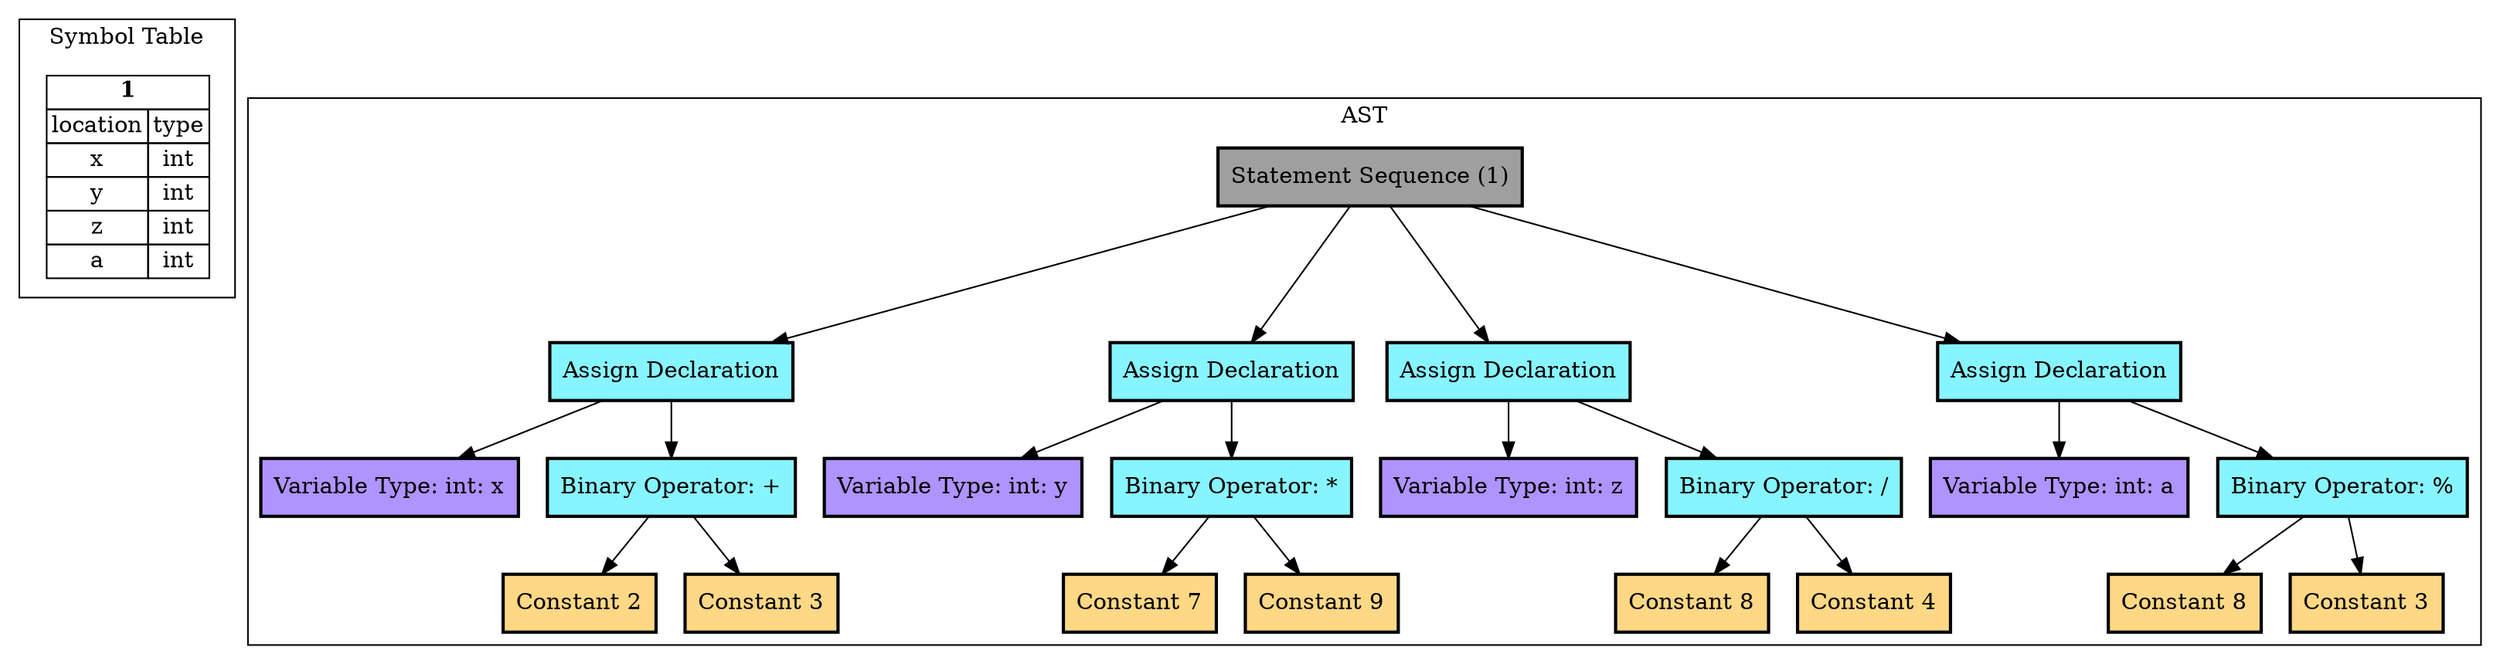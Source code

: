 Digraph G { 
	subgraph cluster_0 {
		tbl1 [
			shape=plaintext
			label=<
				<table border='0' cellborder='1' cellspacing='0'>
					<tr><td colspan="2"><b>1</b></td></tr>
					<tr><td>location</td><td>type</td></tr>
					<tr><td>x</td><td>int</td></tr>
					<tr><td>y</td><td>int</td></tr>
					<tr><td>z</td><td>int</td></tr>
					<tr><td>a</td><td>int</td></tr>
				</table>
			>];
		label = "Symbol Table";
	}
subgraph cluster_1 {
node [style=filled, shape=rectangle, penwidth=2];
1[label="Statement Sequence (1)", fillcolor="#9f9f9f"] 
2[label="Assign Declaration", fillcolor="#87f5ff"] 
3[label="Variable Type: int: x", fillcolor="#af93ff"] 
4[label="Binary Operator: +", fillcolor="#87f5ff"] 
5[label="Constant 2", fillcolor="#FFD885"] 
6[label="Constant 3", fillcolor="#FFD885"] 
7[label="Assign Declaration", fillcolor="#87f5ff"] 
8[label="Variable Type: int: y", fillcolor="#af93ff"] 
9[label="Binary Operator: *", fillcolor="#87f5ff"] 
10[label="Constant 7", fillcolor="#FFD885"] 
11[label="Constant 9", fillcolor="#FFD885"] 
12[label="Assign Declaration", fillcolor="#87f5ff"] 
13[label="Variable Type: int: z", fillcolor="#af93ff"] 
14[label="Binary Operator: /", fillcolor="#87f5ff"] 
15[label="Constant 8", fillcolor="#FFD885"] 
16[label="Constant 4", fillcolor="#FFD885"] 
17[label="Assign Declaration", fillcolor="#87f5ff"] 
18[label="Variable Type: int: a", fillcolor="#af93ff"] 
19[label="Binary Operator: %", fillcolor="#87f5ff"] 
20[label="Constant 8", fillcolor="#FFD885"] 
21[label="Constant 3", fillcolor="#FFD885"] 
1 -> 2
2 -> 3
2 -> 4
4 -> 5
4 -> 6
1 -> 7
7 -> 8
7 -> 9
9 -> 10
9 -> 11
1 -> 12
12 -> 13
12 -> 14
14 -> 15
14 -> 16
1 -> 17
17 -> 18
17 -> 19
19 -> 20
19 -> 21
label = "AST";
}
}